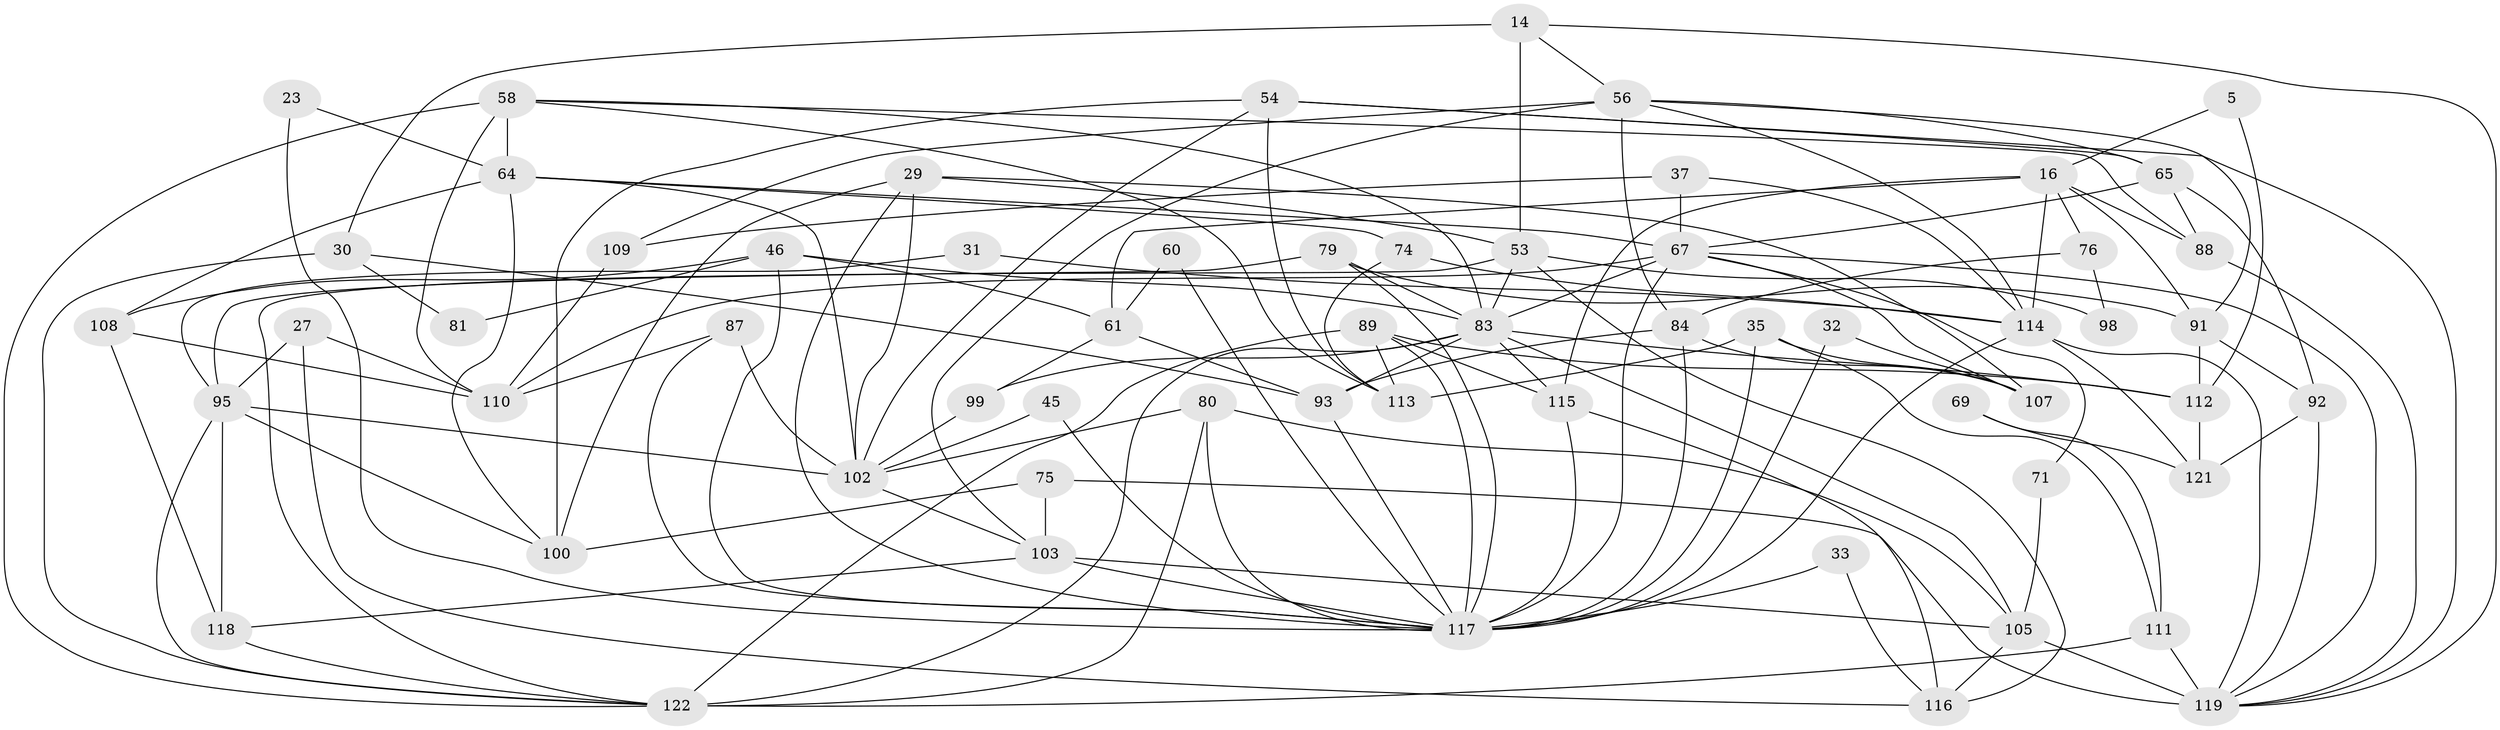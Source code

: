 // original degree distribution, {8: 0.03278688524590164, 2: 0.13934426229508196, 3: 0.2786885245901639, 5: 0.16393442622950818, 4: 0.27049180327868855, 7: 0.03278688524590164, 6: 0.08196721311475409}
// Generated by graph-tools (version 1.1) at 2025/52/03/04/25 21:52:56]
// undirected, 61 vertices, 148 edges
graph export_dot {
graph [start="1"]
  node [color=gray90,style=filled];
  5;
  14;
  16;
  23;
  27;
  29;
  30 [super="+15"];
  31;
  32;
  33;
  35;
  37;
  45;
  46 [super="+38"];
  53 [super="+40"];
  54 [super="+42"];
  56 [super="+1"];
  58;
  60;
  61 [super="+25"];
  64 [super="+24"];
  65 [super="+11"];
  67 [super="+41+59"];
  69;
  71;
  74;
  75 [super="+57"];
  76 [super="+51"];
  79;
  80;
  81;
  83 [super="+73+34+48"];
  84 [super="+44"];
  87;
  88;
  89 [super="+62"];
  91;
  92;
  93 [super="+78"];
  95 [super="+77"];
  98;
  99;
  100 [super="+94"];
  102 [super="+2+8+86"];
  103 [super="+85+101"];
  105 [super="+96+43"];
  107 [super="+12"];
  108 [super="+39"];
  109;
  110 [super="+49"];
  111 [super="+70"];
  112 [super="+66"];
  113;
  114 [super="+47"];
  115 [super="+90"];
  116;
  117 [super="+63+106"];
  118 [super="+72"];
  119 [super="+104"];
  121;
  122 [super="+120"];
  5 -- 16;
  5 -- 112;
  14 -- 30 [weight=2];
  14 -- 53;
  14 -- 56;
  14 -- 119;
  16 -- 91;
  16 -- 61;
  16 -- 88;
  16 -- 114;
  16 -- 115 [weight=2];
  16 -- 76;
  23 -- 64;
  23 -- 117;
  27 -- 95;
  27 -- 116;
  27 -- 110;
  29 -- 53;
  29 -- 107;
  29 -- 100;
  29 -- 102;
  29 -- 117;
  30 -- 81;
  30 -- 93;
  30 -- 122;
  31 -- 95;
  31 -- 114;
  32 -- 117 [weight=2];
  32 -- 107;
  33 -- 116;
  33 -- 117;
  35 -- 113;
  35 -- 111;
  35 -- 107;
  35 -- 117;
  37 -- 109;
  37 -- 114;
  37 -- 67;
  45 -- 102;
  45 -- 117;
  46 -- 81;
  46 -- 108;
  46 -- 83;
  46 -- 61;
  46 -- 117 [weight=2];
  53 -- 98 [weight=2];
  53 -- 116;
  53 -- 122;
  53 -- 83 [weight=2];
  54 -- 65;
  54 -- 113;
  54 -- 100;
  54 -- 102;
  54 -- 119;
  56 -- 114 [weight=2];
  56 -- 109;
  56 -- 84 [weight=2];
  56 -- 91;
  56 -- 65;
  56 -- 103;
  58 -- 64 [weight=2];
  58 -- 88;
  58 -- 113;
  58 -- 122;
  58 -- 110 [weight=2];
  58 -- 83;
  60 -- 117 [weight=2];
  60 -- 61;
  61 -- 99;
  61 -- 93;
  64 -- 74;
  64 -- 67 [weight=2];
  64 -- 102;
  64 -- 108;
  64 -- 100;
  65 -- 88;
  65 -- 92;
  65 -- 67;
  67 -- 71;
  67 -- 117 [weight=4];
  67 -- 107 [weight=2];
  67 -- 110 [weight=2];
  67 -- 83 [weight=2];
  67 -- 119;
  69 -- 111;
  69 -- 121;
  71 -- 105;
  74 -- 113;
  74 -- 114;
  75 -- 103 [weight=4];
  75 -- 119 [weight=2];
  75 -- 100;
  76 -- 84;
  76 -- 98;
  79 -- 91;
  79 -- 95;
  79 -- 83;
  79 -- 117;
  80 -- 122 [weight=2];
  80 -- 105 [weight=2];
  80 -- 102;
  80 -- 117;
  83 -- 122;
  83 -- 115;
  83 -- 99;
  83 -- 93;
  83 -- 112;
  83 -- 105;
  84 -- 93 [weight=2];
  84 -- 107;
  84 -- 117 [weight=2];
  87 -- 102;
  87 -- 110;
  87 -- 117;
  88 -- 119;
  89 -- 113;
  89 -- 115;
  89 -- 122 [weight=2];
  89 -- 112 [weight=2];
  89 -- 117;
  91 -- 92;
  91 -- 112;
  92 -- 119;
  92 -- 121;
  93 -- 117;
  95 -- 100;
  95 -- 118 [weight=2];
  95 -- 122 [weight=2];
  95 -- 102;
  99 -- 102;
  102 -- 103;
  103 -- 105;
  103 -- 118;
  103 -- 117 [weight=3];
  105 -- 119 [weight=3];
  105 -- 116;
  108 -- 110;
  108 -- 118;
  109 -- 110;
  111 -- 122 [weight=2];
  111 -- 119;
  112 -- 121;
  114 -- 121;
  114 -- 119;
  114 -- 117;
  115 -- 116;
  115 -- 117;
  118 -- 122;
}

